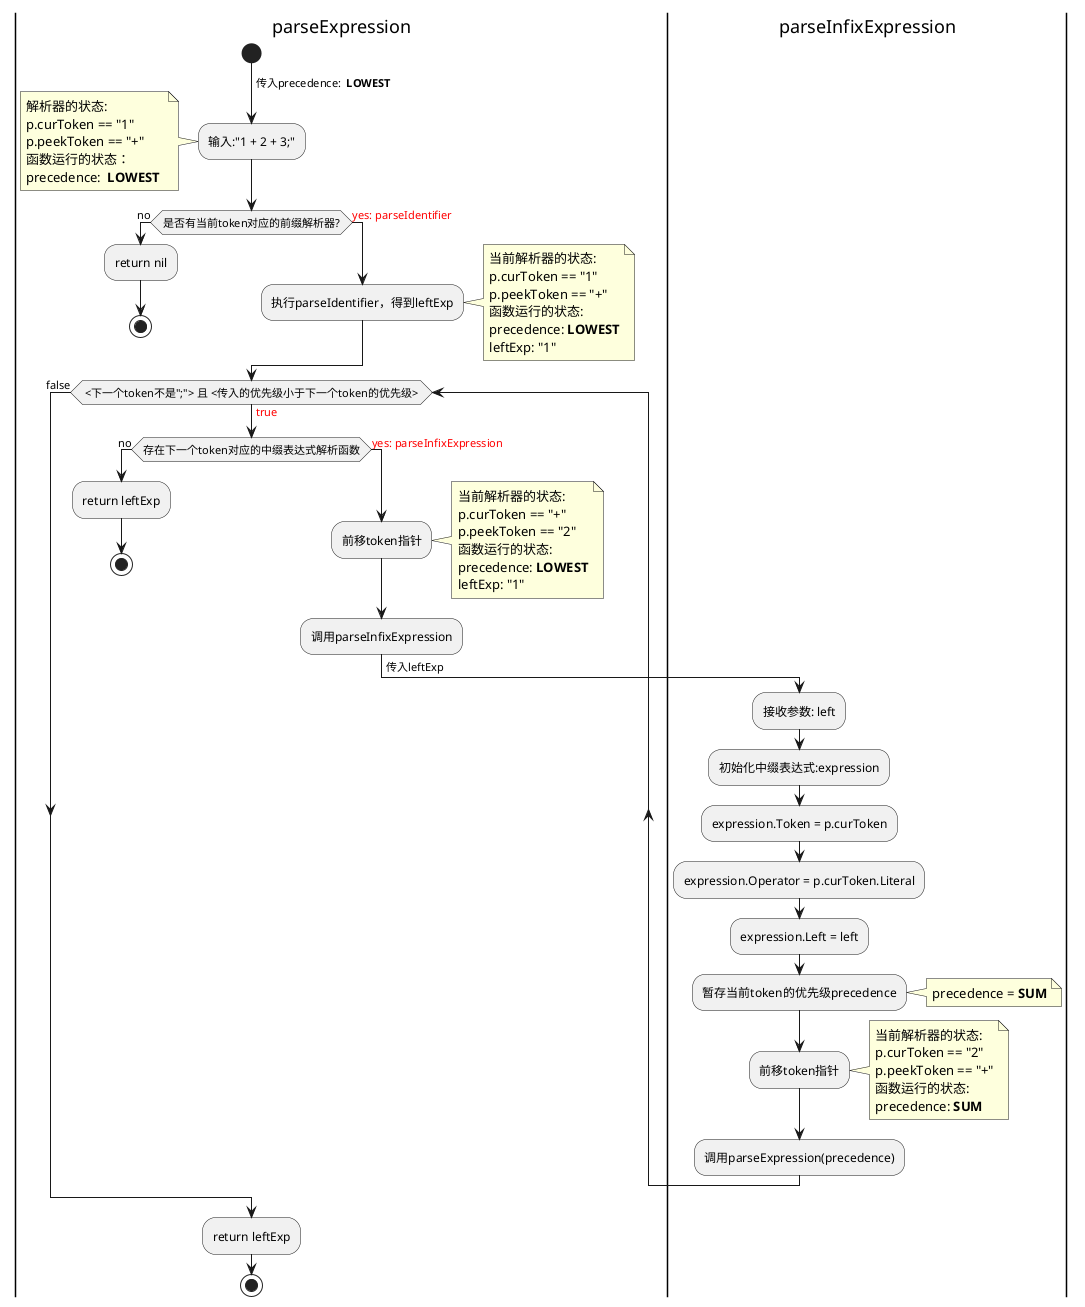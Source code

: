 @startuml
|parseExpression|
start
-> 传入precedence: ** LOWEST **;
:输入:"1 + 2 + 3;";
note left
    解析器的状态:
    p.curToken == "1"
    p.peekToken == "+"
    函数运行的状态：
    precedence: ** LOWEST **
end note
if(是否有当前token对应的前缀解析器?) then(no)
:return nil;
stop;
else(<color:red>yes: parseIdentifier)
:执行parseIdentifier，得到leftExp;
note right
    当前解析器的状态:
    p.curToken == "1"
    p.peekToken == "+"
    函数运行的状态:
    precedence: **LOWEST**
    leftExp: "1"
end note
endif
while( <下一个token不是";"> 且 <传入的优先级小于下一个token的优先级> ) is (<color:red>true)
if(存在下一个token对应的中缀表达式解析函数) then(no)
:return leftExp;
stop
else(<color:red>yes: parseInfixExpression)
:前移token指针;
note right
    当前解析器的状态:
    p.curToken == "+"
    p.peekToken == "2"
    函数运行的状态:
    precedence: **LOWEST**
    leftExp: "1"
end note
:调用parseInfixExpression;

|parseInfixExpression|
-> 传入leftExp;
:接收参数: left;
:初始化中缀表达式:expression;
:expression.Token = p.curToken;
:expression.Operator = p.curToken.Literal;
:expression.Left = left;
:暂存当前token的优先级precedence;
note right: precedence = **SUM**
:前移token指针;
note right
    当前解析器的状态:
    p.curToken == "2"
    p.peekToken == "+"
    函数运行的状态:
    precedence: **SUM**
end note
:调用parseExpression(precedence);

|parseExpression|


endif
endwhile(false)
:return leftExp;
stop;

@enduml